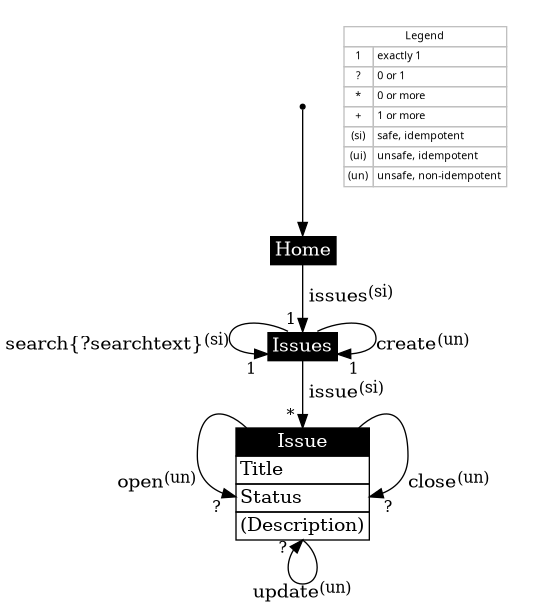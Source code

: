 @startuml

digraph structs {
    graph [
    splines=true;
    sep="+25,25";  
    overlap=scalexy;
    nodesep=0.4;
    ]

    node [shape = point ]; start
    node [
    shape=plain 
    nodesep=.15 
    color="white" 
    margin=0 
    height=0 
    width=0
    ]

    subgraph cluster_0 {
        graph [style=invis;]

        node [
        fontsize=8 
        fontname="tahoma"
        ];

        legend [label=<
        <TABLE BORDER="0" CELLBORDER="1" CELLSPACING="0" COLOR="gray">
        <TR><TD COLSPAN="2">Legend</TD></TR>
        <TR><TD>1</TD><TD ALIGN="LEFT">exactly 1</TD></TR>
        <TR><TD>?</TD><TD ALIGN="LEFT">0 or 1</TD></TR>
        <TR><TD>*</TD><TD ALIGN="LEFT">0 or more</TD></TR>
        <TR><TD>+</TD><TD ALIGN="LEFT">1 or more</TD></TR>
        <TR><TD>(si)</TD><TD ALIGN="LEFT">safe, idempotent</TD></TR>
        <TR><TD>(ui)</TD><TD ALIGN="LEFT">unsafe, idempotent</TD></TR>
        <TR><TD>(un)</TD><TD ALIGN="LEFT">unsafe, non-idempotent</TD></TR>
        </TABLE>>];
    }

    subgraph cluster_1 {
        graph [style=invis;]

        home [label=<
        <TABLE BORDER="0" CELLBORDER="1" CELLSPACING="0" COLOR="black">
        <TR><TD bgcolor="black"><font color="white">Home</font></TD></TR>
        </TABLE>>];

        issues [label=<
        <TABLE BORDER="0" CELLBORDER="1" CELLSPACING="0" COLOR="black">
        <TR><TD bgcolor="black"><font color="white">Issues</font></TD></TR>
        </TABLE>>];

        issue [label=<
        <TABLE BORDER="0" CELLBORDER="1" CELLSPACING="0" COLOR="black">
        <TR><TD bgcolor="black"><font color="white">Issue</font></TD></TR>
        <TR><TD ALIGN="LEFT">Title</TD></TR>
        <TR><TD ALIGN="LEFT">Status</TD></TR>
        <TR><TD ALIGN="LEFT">(Description)</TD></TR>
        </TABLE>>];
    }

    start -> home
    home -> issues [label=< issues<sup>(si)</sup>>, headlabel=<<sub>1</sub>>, labelangle=35, labeldistance=1.5]

    issues:nw -> issues [label=<search{?searchtext}<sup>(si)</sup>>, headlabel=<<sub>1</sub>>, labelangle=35, labeldistance=1.5]
    issues:ne -> issues [label=<create<sup>(un)</sup>>, headlabel=<<sub>1</sub>>, labelangle=-35, labeldistance=1.5]
    
    issues -> issue [label=< issue<sup>(si)</sup>>, headlabel=<<sub>*</sub>>, labelangle=35, labeldistance=1.5]

    issue:nw -> issue [label=<open<sup>(un)</sup>>, headlabel=<<sub>?</sub>>, labelangle=35, labeldistance=1.5]
    issue:ne -> issue [label=<close<sup>(un)</sup>>, headlabel=<<sub>?</sub>>, labelangle=-35, labeldistance=1.5]
    issue:s -> issue:s [label=<update<sup>(un)</sup>>, headlabel=<<sub>?</sub>>, labelangle=-35, labeldistance=1.5]
}

@enduml
